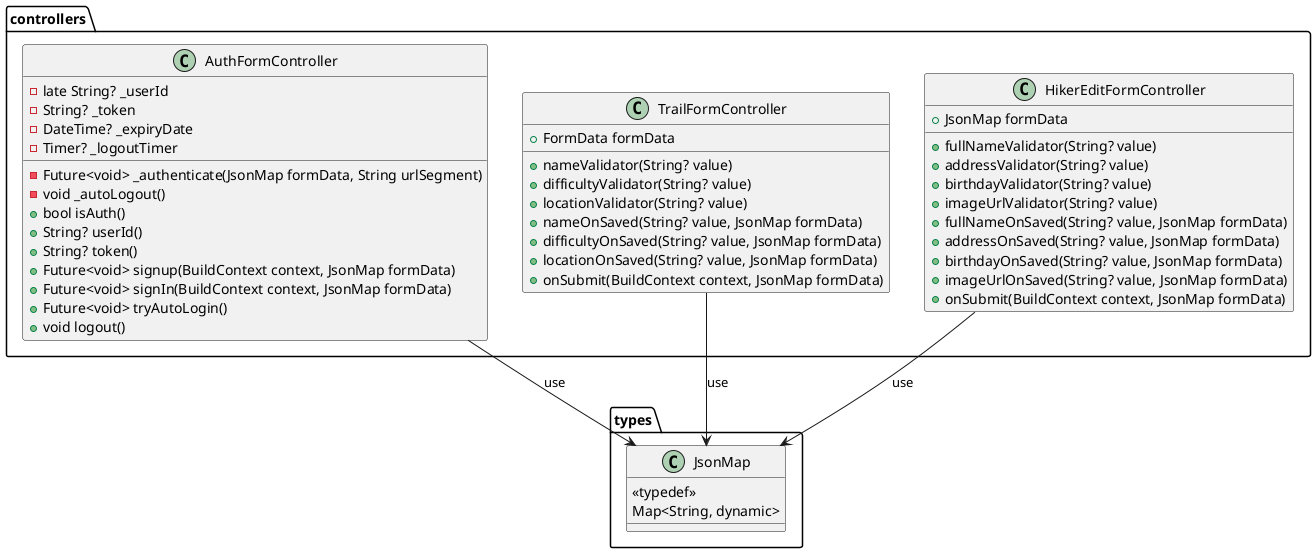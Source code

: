 @startuml pe_na_pedra_class_diagram_4
package types {
  class JsonMap {
    <<typedef>>
    Map<String, dynamic>
  }
}

package controllers {
  class AuthFormController {
    - late String? _userId
    - String? _token
    - DateTime? _expiryDate
    - Timer? _logoutTimer

    - Future<void> _authenticate(JsonMap formData, String urlSegment)
    - void _autoLogout()
    + bool isAuth()
    + String? userId()
    + String? token()
    + Future<void> signup(BuildContext context, JsonMap formData)
    + Future<void> signIn(BuildContext context, JsonMap formData)
    + Future<void> tryAutoLogin()
    + void logout()
  }

  class TrailFormController {
    + FormData formData
    + nameValidator(String? value)
    + difficultyValidator(String? value)
    + locationValidator(String? value)
    + nameOnSaved(String? value, JsonMap formData)
    + difficultyOnSaved(String? value, JsonMap formData)
    + locationOnSaved(String? value, JsonMap formData)
    + onSubmit(BuildContext context, JsonMap formData)
  }
  
  class HikerEditFormController {
    + JsonMap formData
    + fullNameValidator(String? value)
    + addressValidator(String? value)
    + birthdayValidator(String? value)
    + imageUrlValidator(String? value)
    + fullNameOnSaved(String? value, JsonMap formData)
    + addressOnSaved(String? value, JsonMap formData)
    + birthdayOnSaved(String? value, JsonMap formData)
    + imageUrlOnSaved(String? value, JsonMap formData)
    + onSubmit(BuildContext context, JsonMap formData)
  }
}

TrailFormController --> JsonMap : use
HikerEditFormController --> JsonMap : use
AuthFormController --> JsonMap : use
@enduml
